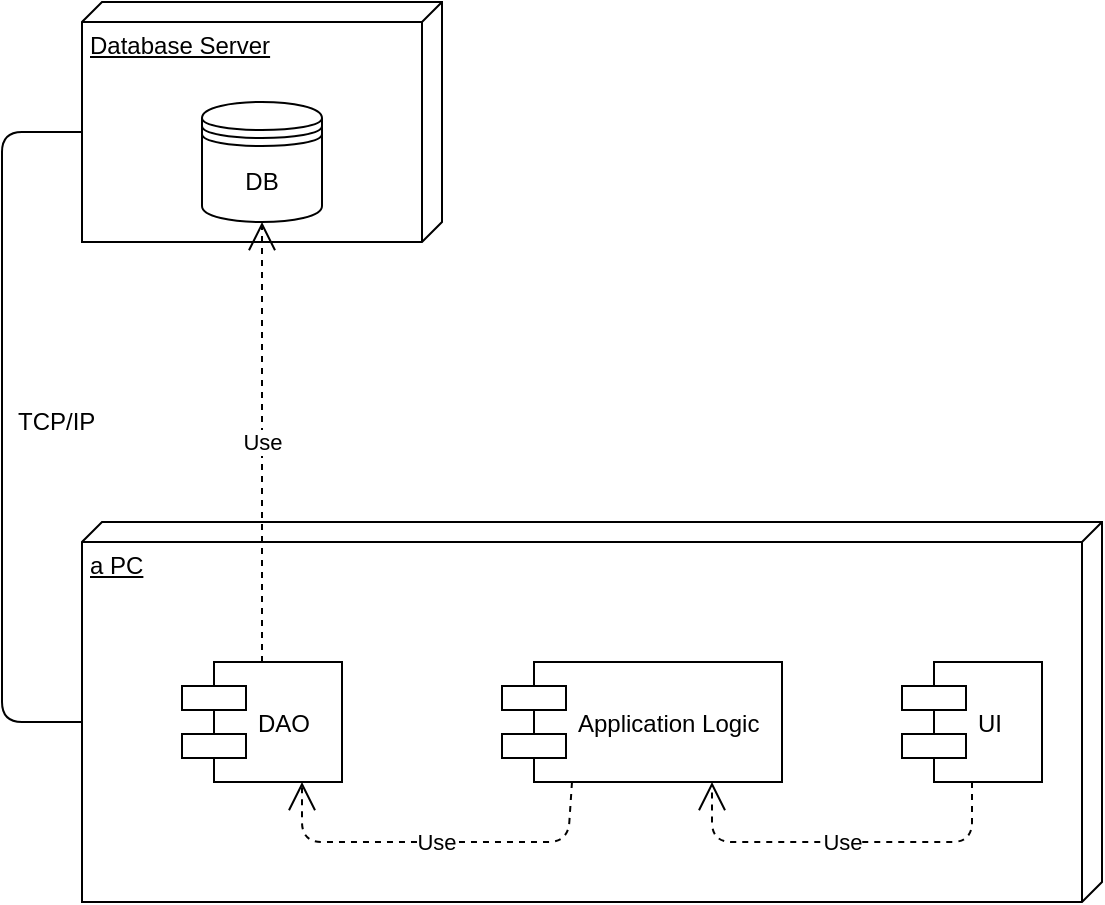 <mxfile version="10.6.7" type="device"><diagram id="B4jWAqHhPz-d0UHSaTU2" name="Page-1"><mxGraphModel dx="1250" dy="533" grid="1" gridSize="10" guides="1" tooltips="1" connect="1" arrows="1" fold="1" page="1" pageScale="1" pageWidth="850" pageHeight="1100" math="0" shadow="0"><root><mxCell id="0"/><mxCell id="1" parent="0"/><mxCell id="7hGdy4f4PEItK3C7T06t-1" value="&lt;div style=&quot;text-align: center&quot;&gt;&lt;span&gt;Database Server&lt;/span&gt;&lt;/div&gt;" style="verticalAlign=top;align=left;spacingTop=8;spacingLeft=2;spacingRight=12;shape=cube;size=10;direction=south;fontStyle=4;html=1;" parent="1" vertex="1"><mxGeometry x="130" y="120" width="180" height="120" as="geometry"/></mxCell><mxCell id="7hGdy4f4PEItK3C7T06t-2" value="a PC" style="verticalAlign=top;align=left;spacingTop=8;spacingLeft=2;spacingRight=12;shape=cube;size=10;direction=south;fontStyle=4;html=1;" parent="1" vertex="1"><mxGeometry x="130" y="380" width="510" height="190" as="geometry"/></mxCell><mxCell id="7hGdy4f4PEItK3C7T06t-4" value="DB" style="shape=datastore;whiteSpace=wrap;html=1;" parent="1" vertex="1"><mxGeometry x="190" y="170" width="60" height="60" as="geometry"/></mxCell><mxCell id="7hGdy4f4PEItK3C7T06t-5" value="DAO" style="shape=component;align=left;spacingLeft=36;" parent="1" vertex="1"><mxGeometry x="180" y="450" width="80" height="60" as="geometry"/></mxCell><mxCell id="7hGdy4f4PEItK3C7T06t-6" value="Application Logic" style="shape=component;align=left;spacingLeft=36;" parent="1" vertex="1"><mxGeometry x="340" y="450" width="140" height="60" as="geometry"/></mxCell><mxCell id="7hGdy4f4PEItK3C7T06t-7" value="UI" style="shape=component;align=left;spacingLeft=36;" parent="1" vertex="1"><mxGeometry x="540" y="450" width="70" height="60" as="geometry"/></mxCell><mxCell id="7hGdy4f4PEItK3C7T06t-10" value="Use" style="endArrow=open;endSize=12;dashed=1;html=1;entryX=0.5;entryY=1;entryDx=0;entryDy=0;exitX=0.5;exitY=0;exitDx=0;exitDy=0;" parent="1" source="7hGdy4f4PEItK3C7T06t-5" target="7hGdy4f4PEItK3C7T06t-4" edge="1"><mxGeometry width="160" relative="1" as="geometry"><mxPoint x="130" y="590" as="sourcePoint"/><mxPoint x="290" y="590" as="targetPoint"/></mxGeometry></mxCell><mxCell id="7hGdy4f4PEItK3C7T06t-11" value="Use" style="endArrow=open;endSize=12;dashed=1;html=1;entryX=0.75;entryY=1;entryDx=0;entryDy=0;exitX=0.25;exitY=1;exitDx=0;exitDy=0;" parent="1" source="7hGdy4f4PEItK3C7T06t-6" target="7hGdy4f4PEItK3C7T06t-5" edge="1"><mxGeometry width="160" relative="1" as="geometry"><mxPoint x="130" y="590" as="sourcePoint"/><mxPoint x="290" y="590" as="targetPoint"/><Array as="points"><mxPoint x="373" y="540"/><mxPoint x="240" y="540"/></Array></mxGeometry></mxCell><mxCell id="7hGdy4f4PEItK3C7T06t-12" value="Use" style="endArrow=open;endSize=12;dashed=1;html=1;entryX=0.75;entryY=1;entryDx=0;entryDy=0;exitX=0.5;exitY=1;exitDx=0;exitDy=0;" parent="1" source="7hGdy4f4PEItK3C7T06t-7" target="7hGdy4f4PEItK3C7T06t-6" edge="1"><mxGeometry width="160" relative="1" as="geometry"><mxPoint x="520" y="610" as="sourcePoint"/><mxPoint x="290" y="590" as="targetPoint"/><Array as="points"><mxPoint x="575" y="540"/><mxPoint x="445" y="540"/></Array></mxGeometry></mxCell><mxCell id="7hGdy4f4PEItK3C7T06t-13" value="" style="endArrow=none;html=1;entryX=0;entryY=0;entryDx=65;entryDy=180;entryPerimeter=0;exitX=0;exitY=0;exitDx=100;exitDy=510;exitPerimeter=0;" parent="1" source="7hGdy4f4PEItK3C7T06t-2" target="7hGdy4f4PEItK3C7T06t-1" edge="1"><mxGeometry width="50" height="50" relative="1" as="geometry"><mxPoint x="80" y="380" as="sourcePoint"/><mxPoint x="180" y="590" as="targetPoint"/><Array as="points"><mxPoint x="90" y="480"/><mxPoint x="90" y="185"/></Array></mxGeometry></mxCell><mxCell id="7hGdy4f4PEItK3C7T06t-14" value="TCP/IP" style="text;html=1;resizable=0;points=[];autosize=1;align=left;verticalAlign=top;spacingTop=-4;" parent="1" vertex="1"><mxGeometry x="96" y="320" width="50" height="20" as="geometry"/></mxCell></root></mxGraphModel></diagram></mxfile>